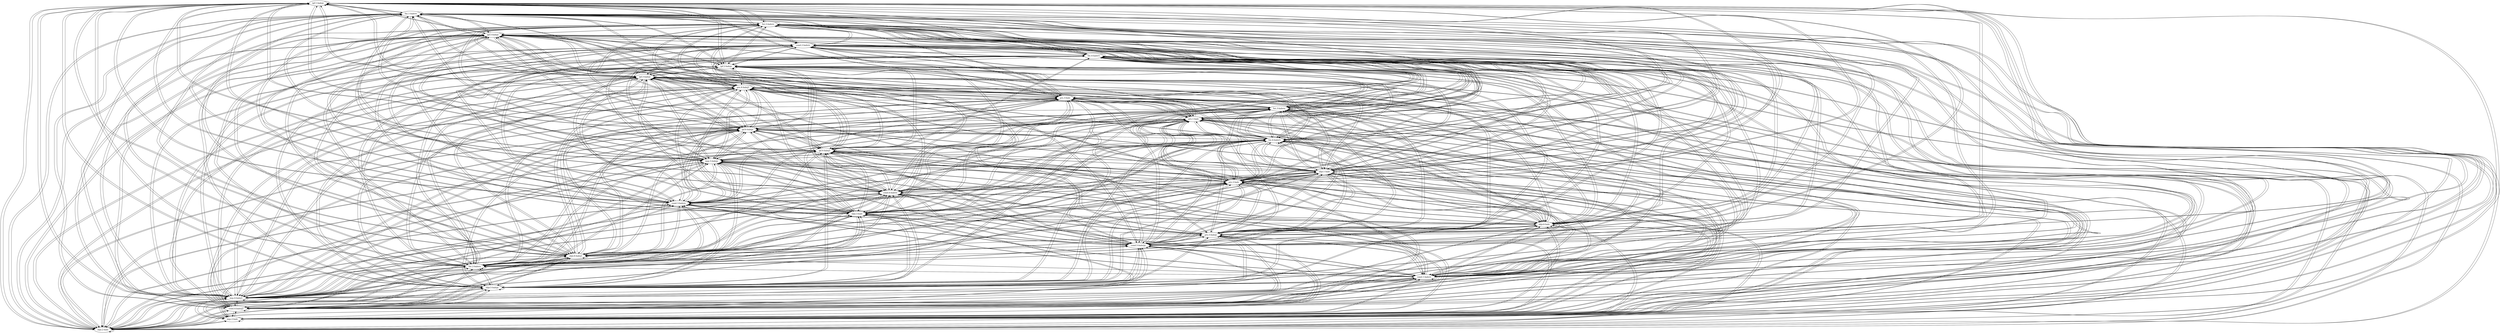 digraph  {
	node [label="\N"];
	"ipf.1-balEjE"	 [cell="ipf.1",
		label="ipf.1-baleje",
		tense=ipf,
		weight=1.0];
	"ipf.1-balEjE" -> "ipf.1-balEjE"	 [weight=1.0];
	"fut.1-balErE"	 [cell="fut.1",
		label="fut.1-balere",
		tense=fut,
		weight=0.59];
	"ipf.1-balEjE" -> "fut.1-balErE"	 [weight=0.3481];
	"sbjv.2-balE"	 [cell="sbjv.2",
		label="sbjv.2-bale",
		tense=sbjv,
		weight=0.34];
	"ipf.1-balEjE" -> "sbjv.2-balE"	 [weight=0.1156];
	"imp.2-balE"	 [cell="imp.2",
		label="imp.2-bale",
		tense=imp,
		weight=0.3];
	"ipf.1-balEjE" -> "imp.2-balE"	 [weight=0.09];
	"cond.4-balErjô"	 [cell="cond.4",
		label="cond.4-balerjɔ̃",
		tense=cond,
		weight=0.59];
	"ipf.1-balEjE" -> "cond.4-balErjô"	 [weight=0.3481];
	"imp.4-balEjô"	 [cell="imp.4",
		label="imp.4-balejɔ̃",
		tense=imp,
		weight=1.0];
	"ipf.1-balEjE" -> "imp.4-balEjô"	 [weight=1.0];
	"sbjv.5-balEjE"	 [cell="sbjv.5",
		label="sbjv.5-baleje",
		tense=sbjv,
		weight=1.0];
	"ipf.1-balEjE" -> "sbjv.5-balEjE"	 [weight=1.0];
	"cond.1-balErE"	 [cell="cond.1",
		label="cond.1-balere",
		tense=cond,
		weight=0.59];
	"ipf.1-balEjE" -> "cond.1-balErE"	 [weight=0.3481];
	"fut.2-balEra"	 [cell="fut.2",
		label="fut.2-balera",
		tense=fut,
		weight=0.59];
	"ipf.1-balEjE" -> "fut.2-balEra"	 [weight=0.3481];
	"sbjv.4-balEjô"	 [cell="sbjv.4",
		label="sbjv.4-balejɔ̃",
		tense=sbjv,
		weight=1.0];
	"ipf.1-balEjE" -> "sbjv.4-balEjô"	 [weight=1.0];
	"cond.5-balErjE"	 [cell="cond.5",
		label="cond.5-balerje",
		tense=cond,
		weight=0.59];
	"ipf.1-balEjE" -> "cond.5-balErjE"	 [weight=0.3481];
	"prs.5-balEjE"	 [cell="prs.5",
		label="prs.5-baleje",
		tense=prs,
		weight=1.0];
	"ipf.1-balEjE" -> "prs.5-balEjE"	 [weight=1.0];
	"sbjv.6-balE"	 [cell="sbjv.6",
		label="sbjv.6-bale",
		tense=sbjv,
		weight=0.34];
	"ipf.1-balEjE" -> "sbjv.6-balE"	 [weight=0.1156];
	"sbjv.3-balE"	 [cell="sbjv.3",
		label="sbjv.3-bale",
		tense=sbjv,
		weight=0.34];
	"ipf.1-balEjE" -> "sbjv.3-balE"	 [weight=0.1156];
	"cond.3-balErE"	 [cell="cond.3",
		label="cond.3-balere",
		tense=cond,
		weight=0.59];
	"ipf.1-balEjE" -> "cond.3-balErE"	 [weight=0.3481];
	"cond.6-balErE"	 [cell="cond.6",
		label="cond.6-balere",
		tense=cond,
		weight=0.59];
	"ipf.1-balEjE" -> "cond.6-balErE"	 [weight=0.3481];
	"prs.2-balE"	 [cell="prs.2",
		label="prs.2-bale",
		tense=prs,
		weight=0.3];
	"ipf.1-balEjE" -> "prs.2-balE"	 [weight=0.09];
	"sbjv.1-balE"	 [cell="sbjv.1",
		label="sbjv.1-bale",
		tense=sbjv,
		weight=0.34];
	"ipf.1-balEjE" -> "sbjv.1-balE"	 [weight=0.1156];
	"imp.5-balEjE"	 [cell="imp.5",
		label="imp.5-baleje",
		tense=imp,
		weight=1.0];
	"ipf.1-balEjE" -> "imp.5-balEjE"	 [weight=1.0];
	"ipf.4-balEjô"	 [cell="ipf.4",
		label="ipf.4-balejɔ̃",
		tense=ipf,
		weight=1.0];
	"ipf.1-balEjE" -> "ipf.4-balEjô"	 [weight=1.0];
	"fut.6-balErô"	 [cell="fut.6",
		label="fut.6-balerɔ̃",
		tense=fut,
		weight=0.59];
	"ipf.1-balEjE" -> "fut.6-balErô"	 [weight=0.3481];
	"ipf.6-balEjE"	 [cell="ipf.6",
		label="ipf.6-baleje",
		tense=ipf,
		weight=1.0];
	"ipf.1-balEjE" -> "ipf.6-balEjE"	 [weight=1.0];
	"prs.1-balE"	 [cell="prs.1",
		label="prs.1-bale",
		tense=prs,
		weight=0.3];
	"ipf.1-balEjE" -> "prs.1-balE"	 [weight=0.09];
	"fut.3-balEra"	 [cell="fut.3",
		label="fut.3-balera",
		tense=fut,
		weight=0.59];
	"ipf.1-balEjE" -> "fut.3-balEra"	 [weight=0.3481];
	"prs.3-balE"	 [cell="prs.3",
		label="prs.3-bale",
		tense=prs,
		weight=0.3];
	"ipf.1-balEjE" -> "prs.3-balE"	 [weight=0.09];
	"prs.4-balEjô"	 [cell="prs.4",
		label="prs.4-balejɔ̃",
		tense=prs,
		weight=1.0];
	"ipf.1-balEjE" -> "prs.4-balEjô"	 [weight=1.0];
	"ipf.3-balEjE"	 [cell="ipf.3",
		label="ipf.3-baleje",
		tense=ipf,
		weight=1.0];
	"ipf.1-balEjE" -> "ipf.3-balEjE"	 [weight=1.0];
	"ipf.2-balEjE"	 [cell="ipf.2",
		label="ipf.2-baleje",
		tense=ipf,
		weight=1.0];
	"ipf.1-balEjE" -> "ipf.2-balEjE"	 [weight=1.0];
	"fut.4-balErô"	 [cell="fut.4",
		label="fut.4-balerɔ̃",
		tense=fut,
		weight=0.59];
	"ipf.1-balEjE" -> "fut.4-balErô"	 [weight=0.3481];
	"cond.2-balErE"	 [cell="cond.2",
		label="cond.2-balere",
		tense=cond,
		weight=0.59];
	"ipf.1-balEjE" -> "cond.2-balErE"	 [weight=0.3481];
	"ipf.5-balEjE"	 [cell="ipf.5",
		label="ipf.5-baleje",
		tense=ipf,
		weight=1.0];
	"ipf.1-balEjE" -> "ipf.5-balEjE"	 [weight=1.0];
	"fut.5-balErE"	 [cell="fut.5",
		label="fut.5-balere",
		tense=fut,
		weight=0.59];
	"ipf.1-balEjE" -> "fut.5-balErE"	 [weight=0.3481];
	"fut.1-balErE" -> "ipf.1-balEjE"	 [weight=0.0];
	"fut.1-balErE" -> "fut.1-balErE"	 [weight=0.59];
	"fut.1-balErE" -> "sbjv.2-balE"	 [weight=0.2278];
	"fut.1-balErE" -> "imp.2-balE"	 [weight=0.3];
	"fut.1-balErE" -> "cond.4-balErjô"	 [weight=0.59];
	"fut.1-balErE" -> "imp.4-balEjô"	 [weight=0.0];
	"fut.1-balErE" -> "sbjv.5-balEjE"	 [weight=0.83];
	"fut.1-balErE" -> "cond.1-balErE"	 [weight=0.59];
	"fut.1-balErE" -> "fut.2-balEra"	 [weight=0.59];
	"fut.1-balErE" -> "sbjv.4-balEjô"	 [weight=0.83];
	"fut.1-balErE" -> "cond.5-balErjE"	 [weight=0.59];
	"fut.1-balErE" -> "prs.5-balEjE"	 [weight=0.0];
	"fut.1-balErE" -> "sbjv.6-balE"	 [weight=0.2278];
	"fut.1-balErE" -> "sbjv.3-balE"	 [weight=0.2278];
	"fut.1-balErE" -> "cond.3-balErE"	 [weight=0.59];
	"fut.1-balErE" -> "cond.6-balErE"	 [weight=0.59];
	"fut.1-balErE" -> "prs.2-balE"	 [weight=0.3];
	"fut.1-balErE" -> "sbjv.1-balE"	 [weight=0.2278];
	"fut.1-balErE" -> "imp.5-balEjE"	 [weight=0.0];
	"fut.1-balErE" -> "ipf.4-balEjô"	 [weight=0.95];
	"fut.1-balErE" -> "fut.6-balErô"	 [weight=0.59];
	"fut.1-balErE" -> "ipf.6-balEjE"	 [weight=0.0];
	"fut.1-balErE" -> "prs.1-balE"	 [weight=0.3];
	"fut.1-balErE" -> "fut.3-balEra"	 [weight=0.59];
	"fut.1-balErE" -> "prs.3-balE"	 [weight=0.3];
	"fut.1-balErE" -> "prs.4-balEjô"	 [weight=0.0];
	"fut.1-balErE" -> "ipf.3-balEjE"	 [weight=0.0];
	"fut.1-balErE" -> "ipf.2-balEjE"	 [weight=0.0];
	"fut.1-balErE" -> "fut.4-balErô"	 [weight=0.59];
	"fut.1-balErE" -> "cond.2-balErE"	 [weight=0.59];
	"fut.1-balErE" -> "ipf.5-balEjE"	 [weight=0.95];
	"fut.1-balErE" -> "fut.5-balErE"	 [weight=0.59];
	"sbjv.2-balE" -> "ipf.1-balEjE"	 [weight=0.3];
	"sbjv.2-balE" -> "fut.1-balErE"	 [weight=0.59];
	"sbjv.2-balE" -> "sbjv.2-balE"	 [weight=0.34];
	"sbjv.2-balE" -> "imp.2-balE"	 [weight=0.3];
	"sbjv.2-balE" -> "cond.4-balErjô"	 [weight=0.59];
	"sbjv.2-balE" -> "imp.4-balEjô"	 [weight=0.31];
	"sbjv.2-balE" -> "sbjv.5-balEjE"	 [weight=1.0];
	"sbjv.2-balE" -> "cond.1-balErE"	 [weight=0.59];
	"sbjv.2-balE" -> "fut.2-balEra"	 [weight=0.59];
	"sbjv.2-balE" -> "sbjv.4-balEjô"	 [weight=1.0];
	"sbjv.2-balE" -> "cond.5-balErjE"	 [weight=0.59];
	"sbjv.2-balE" -> "prs.5-balEjE"	 [weight=0.3];
	"sbjv.2-balE" -> "sbjv.6-balE"	 [weight=0.34];
	"sbjv.2-balE" -> "sbjv.3-balE"	 [weight=0.34];
	"sbjv.2-balE" -> "cond.3-balErE"	 [weight=0.59];
	"sbjv.2-balE" -> "cond.6-balErE"	 [weight=0.59];
	"sbjv.2-balE" -> "prs.2-balE"	 [weight=0.3];
	"sbjv.2-balE" -> "sbjv.1-balE"	 [weight=0.34];
	"sbjv.2-balE" -> "imp.5-balEjE"	 [weight=0.31];
	"sbjv.2-balE" -> "ipf.4-balEjô"	 [weight=1.0];
	"sbjv.2-balE" -> "fut.6-balErô"	 [weight=0.59];
	"sbjv.2-balE" -> "ipf.6-balEjE"	 [weight=0.3];
	"sbjv.2-balE" -> "prs.1-balE"	 [weight=0.3];
	"sbjv.2-balE" -> "fut.3-balEra"	 [weight=0.59];
	"sbjv.2-balE" -> "prs.3-balE"	 [weight=0.3];
	"sbjv.2-balE" -> "prs.4-balEjô"	 [weight=0.3];
	"sbjv.2-balE" -> "ipf.3-balEjE"	 [weight=0.3];
	"sbjv.2-balE" -> "ipf.2-balEjE"	 [weight=0.3];
	"sbjv.2-balE" -> "fut.4-balErô"	 [weight=0.59];
	"sbjv.2-balE" -> "cond.2-balErE"	 [weight=0.59];
	"sbjv.2-balE" -> "ipf.5-balEjE"	 [weight=1.0];
	"sbjv.2-balE" -> "fut.5-balErE"	 [weight=0.59];
	"imp.2-balE" -> "ipf.1-balEjE"	 [weight=0.0];
	"imp.2-balE" -> "fut.1-balErE"	 [weight=0.5782];
	"imp.2-balE" -> "sbjv.2-balE"	 [weight=0.17];
	"imp.2-balE" -> "imp.2-balE"	 [weight=0.3];
	"imp.2-balE" -> "cond.4-balErjô"	 [weight=0.5782];
	"imp.2-balE" -> "imp.4-balEjô"	 [weight=0.0];
	"imp.2-balE" -> "sbjv.5-balEjE"	 [weight=0.57];
	"imp.2-balE" -> "cond.1-balErE"	 [weight=0.5782];
	"imp.2-balE" -> "fut.2-balEra"	 [weight=0.5782];
	"imp.2-balE" -> "sbjv.4-balEjô"	 [weight=0.57];
	"imp.2-balE" -> "cond.5-balErjE"	 [weight=0.5782];
	"imp.2-balE" -> "prs.5-balEjE"	 [weight=0.0];
	"imp.2-balE" -> "sbjv.6-balE"	 [weight=0.17];
	"imp.2-balE" -> "sbjv.3-balE"	 [weight=0.17];
	"imp.2-balE" -> "cond.3-balErE"	 [weight=0.5782];
	"imp.2-balE" -> "cond.6-balErE"	 [weight=0.5782];
	"imp.2-balE" -> "prs.2-balE"	 [weight=0.3];
	"imp.2-balE" -> "sbjv.1-balE"	 [weight=0.17];
	"imp.2-balE" -> "imp.5-balEjE"	 [weight=0.0];
	"imp.2-balE" -> "ipf.4-balEjô"	 [weight=0.57];
	"imp.2-balE" -> "fut.6-balErô"	 [weight=0.5782];
	"imp.2-balE" -> "ipf.6-balEjE"	 [weight=0.0];
	"imp.2-balE" -> "prs.1-balE"	 [weight=0.3];
	"imp.2-balE" -> "fut.3-balEra"	 [weight=0.5782];
	"imp.2-balE" -> "prs.3-balE"	 [weight=0.3];
	"imp.2-balE" -> "prs.4-balEjô"	 [weight=0.0];
	"imp.2-balE" -> "ipf.3-balEjE"	 [weight=0.0];
	"imp.2-balE" -> "ipf.2-balEjE"	 [weight=0.0];
	"imp.2-balE" -> "fut.4-balErô"	 [weight=0.5782];
	"imp.2-balE" -> "cond.2-balErE"	 [weight=0.5782];
	"imp.2-balE" -> "ipf.5-balEjE"	 [weight=0.57];
	"imp.2-balE" -> "fut.5-balErE"	 [weight=0.5782];
	"cond.4-balErjô" -> "ipf.1-balEjE"	 [weight=0.0];
	"cond.4-balErjô" -> "fut.1-balErE"	 [weight=0.59];
	"cond.4-balErjô" -> "sbjv.2-balE"	 [weight=0.2278];
	"cond.4-balErjô" -> "imp.2-balE"	 [weight=0.3];
	"cond.4-balErjô" -> "cond.4-balErjô"	 [weight=0.59];
	"cond.4-balErjô" -> "imp.4-balEjô"	 [weight=0.0];
	"cond.4-balErjô" -> "sbjv.5-balEjE"	 [weight=0.8];
	"cond.4-balErjô" -> "cond.1-balErE"	 [weight=0.59];
	"cond.4-balErjô" -> "fut.2-balEra"	 [weight=0.59];
	"cond.4-balErjô" -> "sbjv.4-balEjô"	 [weight=0.8];
	"cond.4-balErjô" -> "cond.5-balErjE"	 [weight=0.59];
	"cond.4-balErjô" -> "prs.5-balEjE"	 [weight=0.0];
	"cond.4-balErjô" -> "sbjv.6-balE"	 [weight=0.2278];
	"cond.4-balErjô" -> "sbjv.3-balE"	 [weight=0.2278];
	"cond.4-balErjô" -> "cond.3-balErE"	 [weight=0.59];
	"cond.4-balErjô" -> "cond.6-balErE"	 [weight=0.59];
	"cond.4-balErjô" -> "prs.2-balE"	 [weight=0.3];
	"cond.4-balErjô" -> "sbjv.1-balE"	 [weight=0.2278];
	"cond.4-balErjô" -> "imp.5-balEjE"	 [weight=0.0];
	"cond.4-balErjô" -> "ipf.4-balEjô"	 [weight=0.95];
	"cond.4-balErjô" -> "fut.6-balErô"	 [weight=0.59];
	"cond.4-balErjô" -> "ipf.6-balEjE"	 [weight=0.0];
	"cond.4-balErjô" -> "prs.1-balE"	 [weight=0.3];
	"cond.4-balErjô" -> "fut.3-balEra"	 [weight=0.59];
	"cond.4-balErjô" -> "prs.3-balE"	 [weight=0.3];
	"cond.4-balErjô" -> "prs.4-balEjô"	 [weight=0.0];
	"cond.4-balErjô" -> "ipf.3-balEjE"	 [weight=0.0];
	"cond.4-balErjô" -> "ipf.2-balEjE"	 [weight=0.0];
	"cond.4-balErjô" -> "fut.4-balErô"	 [weight=0.59];
	"cond.4-balErjô" -> "cond.2-balErE"	 [weight=0.59];
	"cond.4-balErjô" -> "ipf.5-balEjE"	 [weight=0.95];
	"cond.4-balErjô" -> "fut.5-balErE"	 [weight=0.59];
	"imp.4-balEjô" -> "ipf.1-balEjE"	 [weight=1.0];
	"imp.4-balEjô" -> "fut.1-balErE"	 [weight=0.3481];
	"imp.4-balEjô" -> "sbjv.2-balE"	 [weight=0.1088];
	"imp.4-balEjô" -> "imp.2-balE"	 [weight=0.084];
	"imp.4-balEjô" -> "cond.4-balErjô"	 [weight=0.3481];
	"imp.4-balEjô" -> "imp.4-balEjô"	 [weight=1.0];
	"imp.4-balEjô" -> "sbjv.5-balEjE"	 [weight=1.0];
	"imp.4-balEjô" -> "cond.1-balErE"	 [weight=0.3481];
	"imp.4-balEjô" -> "fut.2-balEra"	 [weight=0.3481];
	"imp.4-balEjô" -> "sbjv.4-balEjô"	 [weight=1.0];
	"imp.4-balEjô" -> "cond.5-balErjE"	 [weight=0.3481];
	"imp.4-balEjô" -> "prs.5-balEjE"	 [weight=1.0];
	"imp.4-balEjô" -> "sbjv.6-balE"	 [weight=0.1088];
	"imp.4-balEjô" -> "sbjv.3-balE"	 [weight=0.1088];
	"imp.4-balEjô" -> "cond.3-balErE"	 [weight=0.3481];
	"imp.4-balEjô" -> "cond.6-balErE"	 [weight=0.3481];
	"imp.4-balEjô" -> "prs.2-balE"	 [weight=0.09];
	"imp.4-balEjô" -> "sbjv.1-balE"	 [weight=0.1088];
	"imp.4-balEjô" -> "imp.5-balEjE"	 [weight=1.0];
	"imp.4-balEjô" -> "ipf.4-balEjô"	 [weight=1.0];
	"imp.4-balEjô" -> "fut.6-balErô"	 [weight=0.3481];
	"imp.4-balEjô" -> "ipf.6-balEjE"	 [weight=1.0];
	"imp.4-balEjô" -> "prs.1-balE"	 [weight=0.084];
	"imp.4-balEjô" -> "fut.3-balEra"	 [weight=0.3481];
	"imp.4-balEjô" -> "prs.3-balE"	 [weight=0.09];
	"imp.4-balEjô" -> "prs.4-balEjô"	 [weight=1.0];
	"imp.4-balEjô" -> "ipf.3-balEjE"	 [weight=1.0];
	"imp.4-balEjô" -> "ipf.2-balEjE"	 [weight=1.0];
	"imp.4-balEjô" -> "fut.4-balErô"	 [weight=0.3481];
	"imp.4-balEjô" -> "cond.2-balErE"	 [weight=0.3481];
	"imp.4-balEjô" -> "ipf.5-balEjE"	 [weight=1.0];
	"imp.4-balEjô" -> "fut.5-balErE"	 [weight=0.3481];
	"sbjv.5-balEjE" -> "ipf.1-balEjE"	 [weight=0.08];
	"sbjv.5-balEjE" -> "fut.1-balErE"	 [weight=0.3481];
	"sbjv.5-balEjE" -> "sbjv.2-balE"	 [weight=0.1564];
	"sbjv.5-balEjE" -> "imp.2-balE"	 [weight=0.138];
	"sbjv.5-balEjE" -> "cond.4-balErjô"	 [weight=0.3481];
	"sbjv.5-balEjE" -> "imp.4-balEjô"	 [weight=0.08];
	"sbjv.5-balEjE" -> "sbjv.5-balEjE"	 [weight=1.0];
	"sbjv.5-balEjE" -> "cond.1-balErE"	 [weight=0.3481];
	"sbjv.5-balEjE" -> "fut.2-balEra"	 [weight=0.3481];
	"sbjv.5-balEjE" -> "sbjv.4-balEjô"	 [weight=1.0];
	"sbjv.5-balEjE" -> "cond.5-balErjE"	 [weight=0.3481];
	"sbjv.5-balEjE" -> "prs.5-balEjE"	 [weight=0.08];
	"sbjv.5-balEjE" -> "sbjv.6-balE"	 [weight=0.1564];
	"sbjv.5-balEjE" -> "sbjv.3-balE"	 [weight=0.1564];
	"sbjv.5-balEjE" -> "cond.3-balErE"	 [weight=0.3481];
	"sbjv.5-balEjE" -> "cond.6-balErE"	 [weight=0.3481];
	"sbjv.5-balEjE" -> "prs.2-balE"	 [weight=0.138];
	"sbjv.5-balEjE" -> "sbjv.1-balE"	 [weight=0.1564];
	"sbjv.5-balEjE" -> "imp.5-balEjE"	 [weight=0.08];
	"sbjv.5-balEjE" -> "ipf.4-balEjô"	 [weight=1.0];
	"sbjv.5-balEjE" -> "fut.6-balErô"	 [weight=0.3481];
	"sbjv.5-balEjE" -> "ipf.6-balEjE"	 [weight=0.08];
	"sbjv.5-balEjE" -> "prs.1-balE"	 [weight=0.138];
	"sbjv.5-balEjE" -> "fut.3-balEra"	 [weight=0.3481];
	"sbjv.5-balEjE" -> "prs.3-balE"	 [weight=0.138];
	"sbjv.5-balEjE" -> "prs.4-balEjô"	 [weight=0.08];
	"sbjv.5-balEjE" -> "ipf.3-balEjE"	 [weight=0.08];
	"sbjv.5-balEjE" -> "ipf.2-balEjE"	 [weight=0.08];
	"sbjv.5-balEjE" -> "fut.4-balErô"	 [weight=0.3481];
	"sbjv.5-balEjE" -> "cond.2-balErE"	 [weight=0.3481];
	"sbjv.5-balEjE" -> "ipf.5-balEjE"	 [weight=1.0];
	"sbjv.5-balEjE" -> "fut.5-balErE"	 [weight=0.3481];
	"cond.1-balErE" -> "ipf.1-balEjE"	 [weight=0.0];
	"cond.1-balErE" -> "fut.1-balErE"	 [weight=0.59];
	"cond.1-balErE" -> "sbjv.2-balE"	 [weight=0.2278];
	"cond.1-balErE" -> "imp.2-balE"	 [weight=0.3];
	"cond.1-balErE" -> "cond.4-balErjô"	 [weight=0.59];
	"cond.1-balErE" -> "imp.4-balEjô"	 [weight=0.0];
	"cond.1-balErE" -> "sbjv.5-balEjE"	 [weight=0.8];
	"cond.1-balErE" -> "cond.1-balErE"	 [weight=0.59];
	"cond.1-balErE" -> "fut.2-balEra"	 [weight=0.59];
	"cond.1-balErE" -> "sbjv.4-balEjô"	 [weight=0.8];
	"cond.1-balErE" -> "cond.5-balErjE"	 [weight=0.59];
	"cond.1-balErE" -> "prs.5-balEjE"	 [weight=0.0];
	"cond.1-balErE" -> "sbjv.6-balE"	 [weight=0.2278];
	"cond.1-balErE" -> "sbjv.3-balE"	 [weight=0.2278];
	"cond.1-balErE" -> "cond.3-balErE"	 [weight=0.59];
	"cond.1-balErE" -> "cond.6-balErE"	 [weight=0.59];
	"cond.1-balErE" -> "prs.2-balE"	 [weight=0.3];
	"cond.1-balErE" -> "sbjv.1-balE"	 [weight=0.2278];
	"cond.1-balErE" -> "imp.5-balEjE"	 [weight=0.0];
	"cond.1-balErE" -> "ipf.4-balEjô"	 [weight=0.95];
	"cond.1-balErE" -> "fut.6-balErô"	 [weight=0.59];
	"cond.1-balErE" -> "ipf.6-balEjE"	 [weight=0.0];
	"cond.1-balErE" -> "prs.1-balE"	 [weight=0.3];
	"cond.1-balErE" -> "fut.3-balEra"	 [weight=0.59];
	"cond.1-balErE" -> "prs.3-balE"	 [weight=0.3];
	"cond.1-balErE" -> "prs.4-balEjô"	 [weight=0.0];
	"cond.1-balErE" -> "ipf.3-balEjE"	 [weight=0.0];
	"cond.1-balErE" -> "ipf.2-balEjE"	 [weight=0.0];
	"cond.1-balErE" -> "fut.4-balErô"	 [weight=0.59];
	"cond.1-balErE" -> "cond.2-balErE"	 [weight=0.59];
	"cond.1-balErE" -> "ipf.5-balEjE"	 [weight=0.95];
	"cond.1-balErE" -> "fut.5-balErE"	 [weight=0.59];
	"fut.2-balEra" -> "ipf.1-balEjE"	 [weight=0.0];
	"fut.2-balEra" -> "fut.1-balErE"	 [weight=0.59];
	"fut.2-balEra" -> "sbjv.2-balE"	 [weight=0.2278];
	"fut.2-balEra" -> "imp.2-balE"	 [weight=0.3];
	"fut.2-balEra" -> "cond.4-balErjô"	 [weight=0.59];
	"fut.2-balEra" -> "imp.4-balEjô"	 [weight=0.0];
	"fut.2-balEra" -> "sbjv.5-balEjE"	 [weight=0.83];
	"fut.2-balEra" -> "cond.1-balErE"	 [weight=0.59];
	"fut.2-balEra" -> "fut.2-balEra"	 [weight=0.59];
	"fut.2-balEra" -> "sbjv.4-balEjô"	 [weight=0.83];
	"fut.2-balEra" -> "cond.5-balErjE"	 [weight=0.59];
	"fut.2-balEra" -> "prs.5-balEjE"	 [weight=0.0];
	"fut.2-balEra" -> "sbjv.6-balE"	 [weight=0.2278];
	"fut.2-balEra" -> "sbjv.3-balE"	 [weight=0.2278];
	"fut.2-balEra" -> "cond.3-balErE"	 [weight=0.59];
	"fut.2-balEra" -> "cond.6-balErE"	 [weight=0.59];
	"fut.2-balEra" -> "prs.2-balE"	 [weight=0.3];
	"fut.2-balEra" -> "sbjv.1-balE"	 [weight=0.2278];
	"fut.2-balEra" -> "imp.5-balEjE"	 [weight=0.0];
	"fut.2-balEra" -> "ipf.4-balEjô"	 [weight=0.95];
	"fut.2-balEra" -> "fut.6-balErô"	 [weight=0.59];
	"fut.2-balEra" -> "ipf.6-balEjE"	 [weight=0.0];
	"fut.2-balEra" -> "prs.1-balE"	 [weight=0.3];
	"fut.2-balEra" -> "fut.3-balEra"	 [weight=0.59];
	"fut.2-balEra" -> "prs.3-balE"	 [weight=0.3];
	"fut.2-balEra" -> "prs.4-balEjô"	 [weight=0.0];
	"fut.2-balEra" -> "ipf.3-balEjE"	 [weight=0.0];
	"fut.2-balEra" -> "ipf.2-balEjE"	 [weight=0.0];
	"fut.2-balEra" -> "fut.4-balErô"	 [weight=0.59];
	"fut.2-balEra" -> "cond.2-balErE"	 [weight=0.59];
	"fut.2-balEra" -> "ipf.5-balEjE"	 [weight=0.95];
	"fut.2-balEra" -> "fut.5-balErE"	 [weight=0.59];
	"sbjv.4-balEjô" -> "ipf.1-balEjE"	 [weight=0.08];
	"sbjv.4-balEjô" -> "fut.1-balErE"	 [weight=0.3481];
	"sbjv.4-balEjô" -> "sbjv.2-balE"	 [weight=0.1564];
	"sbjv.4-balEjô" -> "imp.2-balE"	 [weight=0.138];
	"sbjv.4-balEjô" -> "cond.4-balErjô"	 [weight=0.3481];
	"sbjv.4-balEjô" -> "imp.4-balEjô"	 [weight=0.08];
	"sbjv.4-balEjô" -> "sbjv.5-balEjE"	 [weight=1.0];
	"sbjv.4-balEjô" -> "cond.1-balErE"	 [weight=0.3481];
	"sbjv.4-balEjô" -> "fut.2-balEra"	 [weight=0.3481];
	"sbjv.4-balEjô" -> "sbjv.4-balEjô"	 [weight=1.0];
	"sbjv.4-balEjô" -> "cond.5-balErjE"	 [weight=0.3481];
	"sbjv.4-balEjô" -> "prs.5-balEjE"	 [weight=0.08];
	"sbjv.4-balEjô" -> "sbjv.6-balE"	 [weight=0.1564];
	"sbjv.4-balEjô" -> "sbjv.3-balE"	 [weight=0.1564];
	"sbjv.4-balEjô" -> "cond.3-balErE"	 [weight=0.3481];
	"sbjv.4-balEjô" -> "cond.6-balErE"	 [weight=0.3481];
	"sbjv.4-balEjô" -> "prs.2-balE"	 [weight=0.138];
	"sbjv.4-balEjô" -> "sbjv.1-balE"	 [weight=0.1564];
	"sbjv.4-balEjô" -> "imp.5-balEjE"	 [weight=0.08];
	"sbjv.4-balEjô" -> "ipf.4-balEjô"	 [weight=1.0];
	"sbjv.4-balEjô" -> "fut.6-balErô"	 [weight=0.3481];
	"sbjv.4-balEjô" -> "ipf.6-balEjE"	 [weight=0.08];
	"sbjv.4-balEjô" -> "prs.1-balE"	 [weight=0.138];
	"sbjv.4-balEjô" -> "fut.3-balEra"	 [weight=0.3481];
	"sbjv.4-balEjô" -> "prs.3-balE"	 [weight=0.138];
	"sbjv.4-balEjô" -> "prs.4-balEjô"	 [weight=0.08];
	"sbjv.4-balEjô" -> "ipf.3-balEjE"	 [weight=0.08];
	"sbjv.4-balEjô" -> "ipf.2-balEjE"	 [weight=0.08];
	"sbjv.4-balEjô" -> "fut.4-balErô"	 [weight=0.3481];
	"sbjv.4-balEjô" -> "cond.2-balErE"	 [weight=0.3481];
	"sbjv.4-balEjô" -> "ipf.5-balEjE"	 [weight=1.0];
	"sbjv.4-balEjô" -> "fut.5-balErE"	 [weight=0.3481];
	"cond.5-balErjE" -> "ipf.1-balEjE"	 [weight=0.0];
	"cond.5-balErjE" -> "fut.1-balErE"	 [weight=0.59];
	"cond.5-balErjE" -> "sbjv.2-balE"	 [weight=0.2278];
	"cond.5-balErjE" -> "imp.2-balE"	 [weight=0.3];
	"cond.5-balErjE" -> "cond.4-balErjô"	 [weight=0.59];
	"cond.5-balErjE" -> "imp.4-balEjô"	 [weight=0.0];
	"cond.5-balErjE" -> "sbjv.5-balEjE"	 [weight=0.8];
	"cond.5-balErjE" -> "cond.1-balErE"	 [weight=0.59];
	"cond.5-balErjE" -> "fut.2-balEra"	 [weight=0.59];
	"cond.5-balErjE" -> "sbjv.4-balEjô"	 [weight=0.8];
	"cond.5-balErjE" -> "cond.5-balErjE"	 [weight=0.59];
	"cond.5-balErjE" -> "prs.5-balEjE"	 [weight=0.0];
	"cond.5-balErjE" -> "sbjv.6-balE"	 [weight=0.2278];
	"cond.5-balErjE" -> "sbjv.3-balE"	 [weight=0.2278];
	"cond.5-balErjE" -> "cond.3-balErE"	 [weight=0.59];
	"cond.5-balErjE" -> "cond.6-balErE"	 [weight=0.59];
	"cond.5-balErjE" -> "prs.2-balE"	 [weight=0.3];
	"cond.5-balErjE" -> "sbjv.1-balE"	 [weight=0.2278];
	"cond.5-balErjE" -> "imp.5-balEjE"	 [weight=0.0];
	"cond.5-balErjE" -> "ipf.4-balEjô"	 [weight=0.95];
	"cond.5-balErjE" -> "fut.6-balErô"	 [weight=0.59];
	"cond.5-balErjE" -> "ipf.6-balEjE"	 [weight=0.0];
	"cond.5-balErjE" -> "prs.1-balE"	 [weight=0.3];
	"cond.5-balErjE" -> "fut.3-balEra"	 [weight=0.59];
	"cond.5-balErjE" -> "prs.3-balE"	 [weight=0.3];
	"cond.5-balErjE" -> "prs.4-balEjô"	 [weight=0.0];
	"cond.5-balErjE" -> "ipf.3-balEjE"	 [weight=0.0];
	"cond.5-balErjE" -> "ipf.2-balEjE"	 [weight=0.0];
	"cond.5-balErjE" -> "fut.4-balErô"	 [weight=0.59];
	"cond.5-balErjE" -> "cond.2-balErE"	 [weight=0.59];
	"cond.5-balErjE" -> "ipf.5-balEjE"	 [weight=0.95];
	"cond.5-balErjE" -> "fut.5-balErE"	 [weight=0.59];
	"prs.5-balEjE" -> "ipf.1-balEjE"	 [weight=1.0];
	"prs.5-balEjE" -> "fut.1-balErE"	 [weight=0.3481];
	"prs.5-balEjE" -> "sbjv.2-balE"	 [weight=0.1156];
	"prs.5-balEjE" -> "imp.2-balE"	 [weight=0.09];
	"prs.5-balEjE" -> "cond.4-balErjô"	 [weight=0.3481];
	"prs.5-balEjE" -> "imp.4-balEjô"	 [weight=1.0];
	"prs.5-balEjE" -> "sbjv.5-balEjE"	 [weight=1.0];
	"prs.5-balEjE" -> "cond.1-balErE"	 [weight=0.3481];
	"prs.5-balEjE" -> "fut.2-balEra"	 [weight=0.3481];
	"prs.5-balEjE" -> "sbjv.4-balEjô"	 [weight=1.0];
	"prs.5-balEjE" -> "cond.5-balErjE"	 [weight=0.3481];
	"prs.5-balEjE" -> "prs.5-balEjE"	 [weight=1.0];
	"prs.5-balEjE" -> "sbjv.6-balE"	 [weight=0.1156];
	"prs.5-balEjE" -> "sbjv.3-balE"	 [weight=0.1156];
	"prs.5-balEjE" -> "cond.3-balErE"	 [weight=0.3481];
	"prs.5-balEjE" -> "cond.6-balErE"	 [weight=0.3481];
	"prs.5-balEjE" -> "prs.2-balE"	 [weight=0.09];
	"prs.5-balEjE" -> "sbjv.1-balE"	 [weight=0.1156];
	"prs.5-balEjE" -> "imp.5-balEjE"	 [weight=1.0];
	"prs.5-balEjE" -> "ipf.4-balEjô"	 [weight=1.0];
	"prs.5-balEjE" -> "fut.6-balErô"	 [weight=0.3481];
	"prs.5-balEjE" -> "ipf.6-balEjE"	 [weight=1.0];
	"prs.5-balEjE" -> "prs.1-balE"	 [weight=0.09];
	"prs.5-balEjE" -> "fut.3-balEra"	 [weight=0.3481];
	"prs.5-balEjE" -> "prs.3-balE"	 [weight=0.09];
	"prs.5-balEjE" -> "prs.4-balEjô"	 [weight=1.0];
	"prs.5-balEjE" -> "ipf.3-balEjE"	 [weight=1.0];
	"prs.5-balEjE" -> "ipf.2-balEjE"	 [weight=1.0];
	"prs.5-balEjE" -> "fut.4-balErô"	 [weight=0.3481];
	"prs.5-balEjE" -> "cond.2-balErE"	 [weight=0.3481];
	"prs.5-balEjE" -> "ipf.5-balEjE"	 [weight=1.0];
	"prs.5-balEjE" -> "fut.5-balErE"	 [weight=0.3481];
	"sbjv.6-balE" -> "ipf.1-balEjE"	 [weight=0.3];
	"sbjv.6-balE" -> "fut.1-balErE"	 [weight=0.59];
	"sbjv.6-balE" -> "sbjv.2-balE"	 [weight=0.34];
	"sbjv.6-balE" -> "imp.2-balE"	 [weight=0.3];
	"sbjv.6-balE" -> "cond.4-balErjô"	 [weight=0.59];
	"sbjv.6-balE" -> "imp.4-balEjô"	 [weight=0.31];
	"sbjv.6-balE" -> "sbjv.5-balEjE"	 [weight=1.0];
	"sbjv.6-balE" -> "cond.1-balErE"	 [weight=0.59];
	"sbjv.6-balE" -> "fut.2-balEra"	 [weight=0.59];
	"sbjv.6-balE" -> "sbjv.4-balEjô"	 [weight=1.0];
	"sbjv.6-balE" -> "cond.5-balErjE"	 [weight=0.59];
	"sbjv.6-balE" -> "prs.5-balEjE"	 [weight=0.3];
	"sbjv.6-balE" -> "sbjv.6-balE"	 [weight=0.34];
	"sbjv.6-balE" -> "sbjv.3-balE"	 [weight=0.34];
	"sbjv.6-balE" -> "cond.3-balErE"	 [weight=0.59];
	"sbjv.6-balE" -> "cond.6-balErE"	 [weight=0.59];
	"sbjv.6-balE" -> "prs.2-balE"	 [weight=0.3];
	"sbjv.6-balE" -> "sbjv.1-balE"	 [weight=0.34];
	"sbjv.6-balE" -> "imp.5-balEjE"	 [weight=0.31];
	"sbjv.6-balE" -> "ipf.4-balEjô"	 [weight=1.0];
	"sbjv.6-balE" -> "fut.6-balErô"	 [weight=0.59];
	"sbjv.6-balE" -> "ipf.6-balEjE"	 [weight=0.3];
	"sbjv.6-balE" -> "prs.1-balE"	 [weight=0.3];
	"sbjv.6-balE" -> "fut.3-balEra"	 [weight=0.59];
	"sbjv.6-balE" -> "prs.3-balE"	 [weight=0.3];
	"sbjv.6-balE" -> "prs.4-balEjô"	 [weight=0.3];
	"sbjv.6-balE" -> "ipf.3-balEjE"	 [weight=0.3];
	"sbjv.6-balE" -> "ipf.2-balEjE"	 [weight=0.3];
	"sbjv.6-balE" -> "fut.4-balErô"	 [weight=0.59];
	"sbjv.6-balE" -> "cond.2-balErE"	 [weight=0.59];
	"sbjv.6-balE" -> "ipf.5-balEjE"	 [weight=1.0];
	"sbjv.6-balE" -> "fut.5-balErE"	 [weight=0.59];
	"sbjv.3-balE" -> "ipf.1-balEjE"	 [weight=0.3];
	"sbjv.3-balE" -> "fut.1-balErE"	 [weight=0.59];
	"sbjv.3-balE" -> "sbjv.2-balE"	 [weight=0.34];
	"sbjv.3-balE" -> "imp.2-balE"	 [weight=0.3];
	"sbjv.3-balE" -> "cond.4-balErjô"	 [weight=0.59];
	"sbjv.3-balE" -> "imp.4-balEjô"	 [weight=0.31];
	"sbjv.3-balE" -> "sbjv.5-balEjE"	 [weight=1.0];
	"sbjv.3-balE" -> "cond.1-balErE"	 [weight=0.59];
	"sbjv.3-balE" -> "fut.2-balEra"	 [weight=0.59];
	"sbjv.3-balE" -> "sbjv.4-balEjô"	 [weight=1.0];
	"sbjv.3-balE" -> "cond.5-balErjE"	 [weight=0.59];
	"sbjv.3-balE" -> "prs.5-balEjE"	 [weight=0.3];
	"sbjv.3-balE" -> "sbjv.6-balE"	 [weight=0.34];
	"sbjv.3-balE" -> "sbjv.3-balE"	 [weight=0.34];
	"sbjv.3-balE" -> "cond.3-balErE"	 [weight=0.59];
	"sbjv.3-balE" -> "cond.6-balErE"	 [weight=0.59];
	"sbjv.3-balE" -> "prs.2-balE"	 [weight=0.3];
	"sbjv.3-balE" -> "sbjv.1-balE"	 [weight=0.34];
	"sbjv.3-balE" -> "imp.5-balEjE"	 [weight=0.31];
	"sbjv.3-balE" -> "ipf.4-balEjô"	 [weight=1.0];
	"sbjv.3-balE" -> "fut.6-balErô"	 [weight=0.59];
	"sbjv.3-balE" -> "ipf.6-balEjE"	 [weight=0.3];
	"sbjv.3-balE" -> "prs.1-balE"	 [weight=0.3];
	"sbjv.3-balE" -> "fut.3-balEra"	 [weight=0.59];
	"sbjv.3-balE" -> "prs.3-balE"	 [weight=0.3];
	"sbjv.3-balE" -> "prs.4-balEjô"	 [weight=0.3];
	"sbjv.3-balE" -> "ipf.3-balEjE"	 [weight=0.3];
	"sbjv.3-balE" -> "ipf.2-balEjE"	 [weight=0.3];
	"sbjv.3-balE" -> "fut.4-balErô"	 [weight=0.59];
	"sbjv.3-balE" -> "cond.2-balErE"	 [weight=0.59];
	"sbjv.3-balE" -> "ipf.5-balEjE"	 [weight=1.0];
	"sbjv.3-balE" -> "fut.5-balErE"	 [weight=0.59];
	"cond.3-balErE" -> "ipf.1-balEjE"	 [weight=0.0];
	"cond.3-balErE" -> "fut.1-balErE"	 [weight=0.59];
	"cond.3-balErE" -> "sbjv.2-balE"	 [weight=0.2278];
	"cond.3-balErE" -> "imp.2-balE"	 [weight=0.3];
	"cond.3-balErE" -> "cond.4-balErjô"	 [weight=0.59];
	"cond.3-balErE" -> "imp.4-balEjô"	 [weight=0.0];
	"cond.3-balErE" -> "sbjv.5-balEjE"	 [weight=0.8];
	"cond.3-balErE" -> "cond.1-balErE"	 [weight=0.59];
	"cond.3-balErE" -> "fut.2-balEra"	 [weight=0.59];
	"cond.3-balErE" -> "sbjv.4-balEjô"	 [weight=0.8];
	"cond.3-balErE" -> "cond.5-balErjE"	 [weight=0.59];
	"cond.3-balErE" -> "prs.5-balEjE"	 [weight=0.0];
	"cond.3-balErE" -> "sbjv.6-balE"	 [weight=0.2278];
	"cond.3-balErE" -> "sbjv.3-balE"	 [weight=0.2278];
	"cond.3-balErE" -> "cond.3-balErE"	 [weight=0.59];
	"cond.3-balErE" -> "cond.6-balErE"	 [weight=0.59];
	"cond.3-balErE" -> "prs.2-balE"	 [weight=0.3];
	"cond.3-balErE" -> "sbjv.1-balE"	 [weight=0.2278];
	"cond.3-balErE" -> "imp.5-balEjE"	 [weight=0.0];
	"cond.3-balErE" -> "ipf.4-balEjô"	 [weight=0.95];
	"cond.3-balErE" -> "fut.6-balErô"	 [weight=0.59];
	"cond.3-balErE" -> "ipf.6-balEjE"	 [weight=0.0];
	"cond.3-balErE" -> "prs.1-balE"	 [weight=0.3];
	"cond.3-balErE" -> "fut.3-balEra"	 [weight=0.59];
	"cond.3-balErE" -> "prs.3-balE"	 [weight=0.3];
	"cond.3-balErE" -> "prs.4-balEjô"	 [weight=0.0];
	"cond.3-balErE" -> "ipf.3-balEjE"	 [weight=0.0];
	"cond.3-balErE" -> "ipf.2-balEjE"	 [weight=0.0];
	"cond.3-balErE" -> "fut.4-balErô"	 [weight=0.59];
	"cond.3-balErE" -> "cond.2-balErE"	 [weight=0.59];
	"cond.3-balErE" -> "ipf.5-balEjE"	 [weight=0.95];
	"cond.3-balErE" -> "fut.5-balErE"	 [weight=0.59];
	"cond.6-balErE" -> "ipf.1-balEjE"	 [weight=0.0];
	"cond.6-balErE" -> "fut.1-balErE"	 [weight=0.59];
	"cond.6-balErE" -> "sbjv.2-balE"	 [weight=0.2278];
	"cond.6-balErE" -> "imp.2-balE"	 [weight=0.3];
	"cond.6-balErE" -> "cond.4-balErjô"	 [weight=0.59];
	"cond.6-balErE" -> "imp.4-balEjô"	 [weight=0.0];
	"cond.6-balErE" -> "sbjv.5-balEjE"	 [weight=0.8];
	"cond.6-balErE" -> "cond.1-balErE"	 [weight=0.59];
	"cond.6-balErE" -> "fut.2-balEra"	 [weight=0.59];
	"cond.6-balErE" -> "sbjv.4-balEjô"	 [weight=0.8];
	"cond.6-balErE" -> "cond.5-balErjE"	 [weight=0.59];
	"cond.6-balErE" -> "prs.5-balEjE"	 [weight=0.0];
	"cond.6-balErE" -> "sbjv.6-balE"	 [weight=0.2278];
	"cond.6-balErE" -> "sbjv.3-balE"	 [weight=0.2278];
	"cond.6-balErE" -> "cond.3-balErE"	 [weight=0.59];
	"cond.6-balErE" -> "cond.6-balErE"	 [weight=0.59];
	"cond.6-balErE" -> "prs.2-balE"	 [weight=0.3];
	"cond.6-balErE" -> "sbjv.1-balE"	 [weight=0.2278];
	"cond.6-balErE" -> "imp.5-balEjE"	 [weight=0.0];
	"cond.6-balErE" -> "ipf.4-balEjô"	 [weight=0.95];
	"cond.6-balErE" -> "fut.6-balErô"	 [weight=0.59];
	"cond.6-balErE" -> "ipf.6-balEjE"	 [weight=0.0];
	"cond.6-balErE" -> "prs.1-balE"	 [weight=0.3];
	"cond.6-balErE" -> "fut.3-balEra"	 [weight=0.59];
	"cond.6-balErE" -> "prs.3-balE"	 [weight=0.3];
	"cond.6-balErE" -> "prs.4-balEjô"	 [weight=0.0];
	"cond.6-balErE" -> "ipf.3-balEjE"	 [weight=0.0];
	"cond.6-balErE" -> "ipf.2-balEjE"	 [weight=0.0];
	"cond.6-balErE" -> "fut.4-balErô"	 [weight=0.59];
	"cond.6-balErE" -> "cond.2-balErE"	 [weight=0.59];
	"cond.6-balErE" -> "ipf.5-balEjE"	 [weight=0.95];
	"cond.6-balErE" -> "fut.5-balErE"	 [weight=0.59];
	"prs.2-balE" -> "ipf.1-balEjE"	 [weight=0.0];
	"prs.2-balE" -> "fut.1-balErE"	 [weight=0.5782];
	"prs.2-balE" -> "sbjv.2-balE"	 [weight=0.17];
	"prs.2-balE" -> "imp.2-balE"	 [weight=0.3];
	"prs.2-balE" -> "cond.4-balErjô"	 [weight=0.5782];
	"prs.2-balE" -> "imp.4-balEjô"	 [weight=0.0];
	"prs.2-balE" -> "sbjv.5-balEjE"	 [weight=0.57];
	"prs.2-balE" -> "cond.1-balErE"	 [weight=0.5782];
	"prs.2-balE" -> "fut.2-balEra"	 [weight=0.5782];
	"prs.2-balE" -> "sbjv.4-balEjô"	 [weight=0.57];
	"prs.2-balE" -> "cond.5-balErjE"	 [weight=0.5782];
	"prs.2-balE" -> "prs.5-balEjE"	 [weight=0.15];
	"prs.2-balE" -> "sbjv.6-balE"	 [weight=0.17];
	"prs.2-balE" -> "sbjv.3-balE"	 [weight=0.17];
	"prs.2-balE" -> "cond.3-balErE"	 [weight=0.5782];
	"prs.2-balE" -> "cond.6-balErE"	 [weight=0.5782];
	"prs.2-balE" -> "prs.2-balE"	 [weight=0.3];
	"prs.2-balE" -> "sbjv.1-balE"	 [weight=0.17];
	"prs.2-balE" -> "imp.5-balEjE"	 [weight=0.0];
	"prs.2-balE" -> "ipf.4-balEjô"	 [weight=0.54];
	"prs.2-balE" -> "fut.6-balErô"	 [weight=0.5782];
	"prs.2-balE" -> "ipf.6-balEjE"	 [weight=0.0];
	"prs.2-balE" -> "prs.1-balE"	 [weight=0.3];
	"prs.2-balE" -> "fut.3-balEra"	 [weight=0.5782];
	"prs.2-balE" -> "prs.3-balE"	 [weight=0.3];
	"prs.2-balE" -> "prs.4-balEjô"	 [weight=0.15];
	"prs.2-balE" -> "ipf.3-balEjE"	 [weight=0.0];
	"prs.2-balE" -> "ipf.2-balEjE"	 [weight=0.0];
	"prs.2-balE" -> "fut.4-balErô"	 [weight=0.5782];
	"prs.2-balE" -> "cond.2-balErE"	 [weight=0.5782];
	"prs.2-balE" -> "ipf.5-balEjE"	 [weight=0.54];
	"prs.2-balE" -> "fut.5-balErE"	 [weight=0.5782];
	"sbjv.1-balE" -> "ipf.1-balEjE"	 [weight=0.3];
	"sbjv.1-balE" -> "fut.1-balErE"	 [weight=0.59];
	"sbjv.1-balE" -> "sbjv.2-balE"	 [weight=0.34];
	"sbjv.1-balE" -> "imp.2-balE"	 [weight=0.3];
	"sbjv.1-balE" -> "cond.4-balErjô"	 [weight=0.59];
	"sbjv.1-balE" -> "imp.4-balEjô"	 [weight=0.31];
	"sbjv.1-balE" -> "sbjv.5-balEjE"	 [weight=1.0];
	"sbjv.1-balE" -> "cond.1-balErE"	 [weight=0.59];
	"sbjv.1-balE" -> "fut.2-balEra"	 [weight=0.59];
	"sbjv.1-balE" -> "sbjv.4-balEjô"	 [weight=1.0];
	"sbjv.1-balE" -> "cond.5-balErjE"	 [weight=0.59];
	"sbjv.1-balE" -> "prs.5-balEjE"	 [weight=0.3];
	"sbjv.1-balE" -> "sbjv.6-balE"	 [weight=0.34];
	"sbjv.1-balE" -> "sbjv.3-balE"	 [weight=0.34];
	"sbjv.1-balE" -> "cond.3-balErE"	 [weight=0.59];
	"sbjv.1-balE" -> "cond.6-balErE"	 [weight=0.59];
	"sbjv.1-balE" -> "prs.2-balE"	 [weight=0.3];
	"sbjv.1-balE" -> "sbjv.1-balE"	 [weight=0.34];
	"sbjv.1-balE" -> "imp.5-balEjE"	 [weight=0.31];
	"sbjv.1-balE" -> "ipf.4-balEjô"	 [weight=1.0];
	"sbjv.1-balE" -> "fut.6-balErô"	 [weight=0.59];
	"sbjv.1-balE" -> "ipf.6-balEjE"	 [weight=0.3];
	"sbjv.1-balE" -> "prs.1-balE"	 [weight=0.3];
	"sbjv.1-balE" -> "fut.3-balEra"	 [weight=0.59];
	"sbjv.1-balE" -> "prs.3-balE"	 [weight=0.3];
	"sbjv.1-balE" -> "prs.4-balEjô"	 [weight=0.3];
	"sbjv.1-balE" -> "ipf.3-balEjE"	 [weight=0.3];
	"sbjv.1-balE" -> "ipf.2-balEjE"	 [weight=0.3];
	"sbjv.1-balE" -> "fut.4-balErô"	 [weight=0.59];
	"sbjv.1-balE" -> "cond.2-balErE"	 [weight=0.59];
	"sbjv.1-balE" -> "ipf.5-balEjE"	 [weight=1.0];
	"sbjv.1-balE" -> "fut.5-balErE"	 [weight=0.59];
	"imp.5-balEjE" -> "ipf.1-balEjE"	 [weight=1.0];
	"imp.5-balEjE" -> "fut.1-balErE"	 [weight=0.3481];
	"imp.5-balEjE" -> "sbjv.2-balE"	 [weight=0.1088];
	"imp.5-balEjE" -> "imp.2-balE"	 [weight=0.084];
	"imp.5-balEjE" -> "cond.4-balErjô"	 [weight=0.3481];
	"imp.5-balEjE" -> "imp.4-balEjô"	 [weight=1.0];
	"imp.5-balEjE" -> "sbjv.5-balEjE"	 [weight=1.0];
	"imp.5-balEjE" -> "cond.1-balErE"	 [weight=0.3481];
	"imp.5-balEjE" -> "fut.2-balEra"	 [weight=0.3481];
	"imp.5-balEjE" -> "sbjv.4-balEjô"	 [weight=1.0];
	"imp.5-balEjE" -> "cond.5-balErjE"	 [weight=0.3481];
	"imp.5-balEjE" -> "prs.5-balEjE"	 [weight=1.0];
	"imp.5-balEjE" -> "sbjv.6-balE"	 [weight=0.1088];
	"imp.5-balEjE" -> "sbjv.3-balE"	 [weight=0.1088];
	"imp.5-balEjE" -> "cond.3-balErE"	 [weight=0.3481];
	"imp.5-balEjE" -> "cond.6-balErE"	 [weight=0.3481];
	"imp.5-balEjE" -> "prs.2-balE"	 [weight=0.09];
	"imp.5-balEjE" -> "sbjv.1-balE"	 [weight=0.1088];
	"imp.5-balEjE" -> "imp.5-balEjE"	 [weight=1.0];
	"imp.5-balEjE" -> "ipf.4-balEjô"	 [weight=1.0];
	"imp.5-balEjE" -> "fut.6-balErô"	 [weight=0.3481];
	"imp.5-balEjE" -> "ipf.6-balEjE"	 [weight=1.0];
	"imp.5-balEjE" -> "prs.1-balE"	 [weight=0.084];
	"imp.5-balEjE" -> "fut.3-balEra"	 [weight=0.3481];
	"imp.5-balEjE" -> "prs.3-balE"	 [weight=0.09];
	"imp.5-balEjE" -> "prs.4-balEjô"	 [weight=1.0];
	"imp.5-balEjE" -> "ipf.3-balEjE"	 [weight=1.0];
	"imp.5-balEjE" -> "ipf.2-balEjE"	 [weight=1.0];
	"imp.5-balEjE" -> "fut.4-balErô"	 [weight=0.3481];
	"imp.5-balEjE" -> "cond.2-balErE"	 [weight=0.3481];
	"imp.5-balEjE" -> "ipf.5-balEjE"	 [weight=1.0];
	"imp.5-balEjE" -> "fut.5-balErE"	 [weight=0.3481];
	"ipf.4-balEjô" -> "ipf.1-balEjE"	 [weight=0.08];
	"ipf.4-balEjô" -> "fut.1-balErE"	 [weight=0.3481];
	"ipf.4-balEjô" -> "sbjv.2-balE"	 [weight=0.153];
	"ipf.4-balEjô" -> "imp.2-balE"	 [weight=0.138];
	"ipf.4-balEjô" -> "cond.4-balErjô"	 [weight=0.3481];
	"ipf.4-balEjô" -> "imp.4-balEjô"	 [weight=0.08];
	"ipf.4-balEjô" -> "sbjv.5-balEjE"	 [weight=1.0];
	"ipf.4-balEjô" -> "cond.1-balErE"	 [weight=0.3481];
	"ipf.4-balEjô" -> "fut.2-balEra"	 [weight=0.3481];
	"ipf.4-balEjô" -> "sbjv.4-balEjô"	 [weight=1.0];
	"ipf.4-balEjô" -> "cond.5-balErjE"	 [weight=0.3481];
	"ipf.4-balEjô" -> "prs.5-balEjE"	 [weight=0.08];
	"ipf.4-balEjô" -> "sbjv.6-balE"	 [weight=0.153];
	"ipf.4-balEjô" -> "sbjv.3-balE"	 [weight=0.153];
	"ipf.4-balEjô" -> "cond.3-balErE"	 [weight=0.3481];
	"ipf.4-balEjô" -> "cond.6-balErE"	 [weight=0.3481];
	"ipf.4-balEjô" -> "prs.2-balE"	 [weight=0.138];
	"ipf.4-balEjô" -> "sbjv.1-balE"	 [weight=0.153];
	"ipf.4-balEjô" -> "imp.5-balEjE"	 [weight=0.08];
	"ipf.4-balEjô" -> "ipf.4-balEjô"	 [weight=1.0];
	"ipf.4-balEjô" -> "fut.6-balErô"	 [weight=0.3481];
	"ipf.4-balEjô" -> "ipf.6-balEjE"	 [weight=0.08];
	"ipf.4-balEjô" -> "prs.1-balE"	 [weight=0.138];
	"ipf.4-balEjô" -> "fut.3-balEra"	 [weight=0.3481];
	"ipf.4-balEjô" -> "prs.3-balE"	 [weight=0.138];
	"ipf.4-balEjô" -> "prs.4-balEjô"	 [weight=0.08];
	"ipf.4-balEjô" -> "ipf.3-balEjE"	 [weight=0.08];
	"ipf.4-balEjô" -> "ipf.2-balEjE"	 [weight=0.08];
	"ipf.4-balEjô" -> "fut.4-balErô"	 [weight=0.3481];
	"ipf.4-balEjô" -> "cond.2-balErE"	 [weight=0.3481];
	"ipf.4-balEjô" -> "ipf.5-balEjE"	 [weight=1.0];
	"ipf.4-balEjô" -> "fut.5-balErE"	 [weight=0.3481];
	"fut.6-balErô" -> "ipf.1-balEjE"	 [weight=0.0];
	"fut.6-balErô" -> "fut.1-balErE"	 [weight=0.59];
	"fut.6-balErô" -> "sbjv.2-balE"	 [weight=0.2278];
	"fut.6-balErô" -> "imp.2-balE"	 [weight=0.3];
	"fut.6-balErô" -> "cond.4-balErjô"	 [weight=0.59];
	"fut.6-balErô" -> "imp.4-balEjô"	 [weight=0.0];
	"fut.6-balErô" -> "sbjv.5-balEjE"	 [weight=0.83];
	"fut.6-balErô" -> "cond.1-balErE"	 [weight=0.59];
	"fut.6-balErô" -> "fut.2-balEra"	 [weight=0.59];
	"fut.6-balErô" -> "sbjv.4-balEjô"	 [weight=0.83];
	"fut.6-balErô" -> "cond.5-balErjE"	 [weight=0.59];
	"fut.6-balErô" -> "prs.5-balEjE"	 [weight=0.0];
	"fut.6-balErô" -> "sbjv.6-balE"	 [weight=0.2278];
	"fut.6-balErô" -> "sbjv.3-balE"	 [weight=0.2278];
	"fut.6-balErô" -> "cond.3-balErE"	 [weight=0.59];
	"fut.6-balErô" -> "cond.6-balErE"	 [weight=0.59];
	"fut.6-balErô" -> "prs.2-balE"	 [weight=0.3];
	"fut.6-balErô" -> "sbjv.1-balE"	 [weight=0.2278];
	"fut.6-balErô" -> "imp.5-balEjE"	 [weight=0.0];
	"fut.6-balErô" -> "ipf.4-balEjô"	 [weight=0.95];
	"fut.6-balErô" -> "fut.6-balErô"	 [weight=0.59];
	"fut.6-balErô" -> "ipf.6-balEjE"	 [weight=0.0];
	"fut.6-balErô" -> "prs.1-balE"	 [weight=0.3];
	"fut.6-balErô" -> "fut.3-balEra"	 [weight=0.59];
	"fut.6-balErô" -> "prs.3-balE"	 [weight=0.3];
	"fut.6-balErô" -> "prs.4-balEjô"	 [weight=0.0];
	"fut.6-balErô" -> "ipf.3-balEjE"	 [weight=0.0];
	"fut.6-balErô" -> "ipf.2-balEjE"	 [weight=0.0];
	"fut.6-balErô" -> "fut.4-balErô"	 [weight=0.59];
	"fut.6-balErô" -> "cond.2-balErE"	 [weight=0.59];
	"fut.6-balErô" -> "ipf.5-balEjE"	 [weight=0.95];
	"fut.6-balErô" -> "fut.5-balErE"	 [weight=0.59];
	"ipf.6-balEjE" -> "ipf.1-balEjE"	 [weight=1.0];
	"ipf.6-balEjE" -> "fut.1-balErE"	 [weight=0.3481];
	"ipf.6-balEjE" -> "sbjv.2-balE"	 [weight=0.1156];
	"ipf.6-balEjE" -> "imp.2-balE"	 [weight=0.09];
	"ipf.6-balEjE" -> "cond.4-balErjô"	 [weight=0.3481];
	"ipf.6-balEjE" -> "imp.4-balEjô"	 [weight=1.0];
	"ipf.6-balEjE" -> "sbjv.5-balEjE"	 [weight=1.0];
	"ipf.6-balEjE" -> "cond.1-balErE"	 [weight=0.3481];
	"ipf.6-balEjE" -> "fut.2-balEra"	 [weight=0.3481];
	"ipf.6-balEjE" -> "sbjv.4-balEjô"	 [weight=1.0];
	"ipf.6-balEjE" -> "cond.5-balErjE"	 [weight=0.3481];
	"ipf.6-balEjE" -> "prs.5-balEjE"	 [weight=1.0];
	"ipf.6-balEjE" -> "sbjv.6-balE"	 [weight=0.1156];
	"ipf.6-balEjE" -> "sbjv.3-balE"	 [weight=0.1156];
	"ipf.6-balEjE" -> "cond.3-balErE"	 [weight=0.3481];
	"ipf.6-balEjE" -> "cond.6-balErE"	 [weight=0.3481];
	"ipf.6-balEjE" -> "prs.2-balE"	 [weight=0.09];
	"ipf.6-balEjE" -> "sbjv.1-balE"	 [weight=0.1156];
	"ipf.6-balEjE" -> "imp.5-balEjE"	 [weight=1.0];
	"ipf.6-balEjE" -> "ipf.4-balEjô"	 [weight=1.0];
	"ipf.6-balEjE" -> "fut.6-balErô"	 [weight=0.3481];
	"ipf.6-balEjE" -> "ipf.6-balEjE"	 [weight=1.0];
	"ipf.6-balEjE" -> "prs.1-balE"	 [weight=0.09];
	"ipf.6-balEjE" -> "fut.3-balEra"	 [weight=0.3481];
	"ipf.6-balEjE" -> "prs.3-balE"	 [weight=0.09];
	"ipf.6-balEjE" -> "prs.4-balEjô"	 [weight=1.0];
	"ipf.6-balEjE" -> "ipf.3-balEjE"	 [weight=1.0];
	"ipf.6-balEjE" -> "ipf.2-balEjE"	 [weight=1.0];
	"ipf.6-balEjE" -> "fut.4-balErô"	 [weight=0.3481];
	"ipf.6-balEjE" -> "cond.2-balErE"	 [weight=0.3481];
	"ipf.6-balEjE" -> "ipf.5-balEjE"	 [weight=1.0];
	"ipf.6-balEjE" -> "fut.5-balErE"	 [weight=0.3481];
	"prs.1-balE" -> "ipf.1-balEjE"	 [weight=0.0];
	"prs.1-balE" -> "fut.1-balErE"	 [weight=0.5782];
	"prs.1-balE" -> "sbjv.2-balE"	 [weight=0.17];
	"prs.1-balE" -> "imp.2-balE"	 [weight=0.3];
	"prs.1-balE" -> "cond.4-balErjô"	 [weight=0.5782];
	"prs.1-balE" -> "imp.4-balEjô"	 [weight=0.0];
	"prs.1-balE" -> "sbjv.5-balEjE"	 [weight=0.57];
	"prs.1-balE" -> "cond.1-balErE"	 [weight=0.5782];
	"prs.1-balE" -> "fut.2-balEra"	 [weight=0.5782];
	"prs.1-balE" -> "sbjv.4-balEjô"	 [weight=0.57];
	"prs.1-balE" -> "cond.5-balErjE"	 [weight=0.5782];
	"prs.1-balE" -> "prs.5-balEjE"	 [weight=0.0];
	"prs.1-balE" -> "sbjv.6-balE"	 [weight=0.17];
	"prs.1-balE" -> "sbjv.3-balE"	 [weight=0.17];
	"prs.1-balE" -> "cond.3-balErE"	 [weight=0.5782];
	"prs.1-balE" -> "cond.6-balErE"	 [weight=0.5782];
	"prs.1-balE" -> "prs.2-balE"	 [weight=0.3];
	"prs.1-balE" -> "sbjv.1-balE"	 [weight=0.17];
	"prs.1-balE" -> "imp.5-balEjE"	 [weight=0.0];
	"prs.1-balE" -> "ipf.4-balEjô"	 [weight=0.57];
	"prs.1-balE" -> "fut.6-balErô"	 [weight=0.5782];
	"prs.1-balE" -> "ipf.6-balEjE"	 [weight=0.0];
	"prs.1-balE" -> "prs.1-balE"	 [weight=0.3];
	"prs.1-balE" -> "fut.3-balEra"	 [weight=0.5782];
	"prs.1-balE" -> "prs.3-balE"	 [weight=0.3];
	"prs.1-balE" -> "prs.4-balEjô"	 [weight=0.0];
	"prs.1-balE" -> "ipf.3-balEjE"	 [weight=0.0];
	"prs.1-balE" -> "ipf.2-balEjE"	 [weight=0.0];
	"prs.1-balE" -> "fut.4-balErô"	 [weight=0.5782];
	"prs.1-balE" -> "cond.2-balErE"	 [weight=0.5782];
	"prs.1-balE" -> "ipf.5-balEjE"	 [weight=0.57];
	"prs.1-balE" -> "fut.5-balErE"	 [weight=0.5782];
	"fut.3-balEra" -> "ipf.1-balEjE"	 [weight=0.0];
	"fut.3-balEra" -> "fut.1-balErE"	 [weight=0.59];
	"fut.3-balEra" -> "sbjv.2-balE"	 [weight=0.2278];
	"fut.3-balEra" -> "imp.2-balE"	 [weight=0.3];
	"fut.3-balEra" -> "cond.4-balErjô"	 [weight=0.59];
	"fut.3-balEra" -> "imp.4-balEjô"	 [weight=0.0];
	"fut.3-balEra" -> "sbjv.5-balEjE"	 [weight=0.83];
	"fut.3-balEra" -> "cond.1-balErE"	 [weight=0.59];
	"fut.3-balEra" -> "fut.2-balEra"	 [weight=0.59];
	"fut.3-balEra" -> "sbjv.4-balEjô"	 [weight=0.83];
	"fut.3-balEra" -> "cond.5-balErjE"	 [weight=0.59];
	"fut.3-balEra" -> "prs.5-balEjE"	 [weight=0.0];
	"fut.3-balEra" -> "sbjv.6-balE"	 [weight=0.2278];
	"fut.3-balEra" -> "sbjv.3-balE"	 [weight=0.2278];
	"fut.3-balEra" -> "cond.3-balErE"	 [weight=0.59];
	"fut.3-balEra" -> "cond.6-balErE"	 [weight=0.59];
	"fut.3-balEra" -> "prs.2-balE"	 [weight=0.3];
	"fut.3-balEra" -> "sbjv.1-balE"	 [weight=0.2278];
	"fut.3-balEra" -> "imp.5-balEjE"	 [weight=0.0];
	"fut.3-balEra" -> "ipf.4-balEjô"	 [weight=0.95];
	"fut.3-balEra" -> "fut.6-balErô"	 [weight=0.59];
	"fut.3-balEra" -> "ipf.6-balEjE"	 [weight=0.0];
	"fut.3-balEra" -> "prs.1-balE"	 [weight=0.3];
	"fut.3-balEra" -> "fut.3-balEra"	 [weight=0.59];
	"fut.3-balEra" -> "prs.3-balE"	 [weight=0.3];
	"fut.3-balEra" -> "prs.4-balEjô"	 [weight=0.0];
	"fut.3-balEra" -> "ipf.3-balEjE"	 [weight=0.0];
	"fut.3-balEra" -> "ipf.2-balEjE"	 [weight=0.0];
	"fut.3-balEra" -> "fut.4-balErô"	 [weight=0.59];
	"fut.3-balEra" -> "cond.2-balErE"	 [weight=0.59];
	"fut.3-balEra" -> "ipf.5-balEjE"	 [weight=0.95];
	"fut.3-balEra" -> "fut.5-balErE"	 [weight=0.59];
	"prs.3-balE" -> "ipf.1-balEjE"	 [weight=0.0];
	"prs.3-balE" -> "fut.1-balErE"	 [weight=0.5782];
	"prs.3-balE" -> "sbjv.2-balE"	 [weight=0.17];
	"prs.3-balE" -> "imp.2-balE"	 [weight=0.3];
	"prs.3-balE" -> "cond.4-balErjô"	 [weight=0.5782];
	"prs.3-balE" -> "imp.4-balEjô"	 [weight=0.0];
	"prs.3-balE" -> "sbjv.5-balEjE"	 [weight=0.57];
	"prs.3-balE" -> "cond.1-balErE"	 [weight=0.5782];
	"prs.3-balE" -> "fut.2-balEra"	 [weight=0.5782];
	"prs.3-balE" -> "sbjv.4-balEjô"	 [weight=0.57];
	"prs.3-balE" -> "cond.5-balErjE"	 [weight=0.5782];
	"prs.3-balE" -> "prs.5-balEjE"	 [weight=0.15];
	"prs.3-balE" -> "sbjv.6-balE"	 [weight=0.17];
	"prs.3-balE" -> "sbjv.3-balE"	 [weight=0.17];
	"prs.3-balE" -> "cond.3-balErE"	 [weight=0.5782];
	"prs.3-balE" -> "cond.6-balErE"	 [weight=0.5782];
	"prs.3-balE" -> "prs.2-balE"	 [weight=0.3];
	"prs.3-balE" -> "sbjv.1-balE"	 [weight=0.17];
	"prs.3-balE" -> "imp.5-balEjE"	 [weight=0.0];
	"prs.3-balE" -> "ipf.4-balEjô"	 [weight=0.54];
	"prs.3-balE" -> "fut.6-balErô"	 [weight=0.5782];
	"prs.3-balE" -> "ipf.6-balEjE"	 [weight=0.0];
	"prs.3-balE" -> "prs.1-balE"	 [weight=0.3];
	"prs.3-balE" -> "fut.3-balEra"	 [weight=0.5782];
	"prs.3-balE" -> "prs.3-balE"	 [weight=0.3];
	"prs.3-balE" -> "prs.4-balEjô"	 [weight=0.15];
	"prs.3-balE" -> "ipf.3-balEjE"	 [weight=0.0];
	"prs.3-balE" -> "ipf.2-balEjE"	 [weight=0.0];
	"prs.3-balE" -> "fut.4-balErô"	 [weight=0.5782];
	"prs.3-balE" -> "cond.2-balErE"	 [weight=0.5782];
	"prs.3-balE" -> "ipf.5-balEjE"	 [weight=0.54];
	"prs.3-balE" -> "fut.5-balErE"	 [weight=0.5782];
	"prs.4-balEjô" -> "ipf.1-balEjE"	 [weight=1.0];
	"prs.4-balEjô" -> "fut.1-balErE"	 [weight=0.3481];
	"prs.4-balEjô" -> "sbjv.2-balE"	 [weight=0.1156];
	"prs.4-balEjô" -> "imp.2-balE"	 [weight=0.09];
	"prs.4-balEjô" -> "cond.4-balErjô"	 [weight=0.3481];
	"prs.4-balEjô" -> "imp.4-balEjô"	 [weight=1.0];
	"prs.4-balEjô" -> "sbjv.5-balEjE"	 [weight=1.0];
	"prs.4-balEjô" -> "cond.1-balErE"	 [weight=0.3481];
	"prs.4-balEjô" -> "fut.2-balEra"	 [weight=0.3481];
	"prs.4-balEjô" -> "sbjv.4-balEjô"	 [weight=1.0];
	"prs.4-balEjô" -> "cond.5-balErjE"	 [weight=0.3481];
	"prs.4-balEjô" -> "prs.5-balEjE"	 [weight=1.0];
	"prs.4-balEjô" -> "sbjv.6-balE"	 [weight=0.1156];
	"prs.4-balEjô" -> "sbjv.3-balE"	 [weight=0.1156];
	"prs.4-balEjô" -> "cond.3-balErE"	 [weight=0.3481];
	"prs.4-balEjô" -> "cond.6-balErE"	 [weight=0.3481];
	"prs.4-balEjô" -> "prs.2-balE"	 [weight=0.09];
	"prs.4-balEjô" -> "sbjv.1-balE"	 [weight=0.1156];
	"prs.4-balEjô" -> "imp.5-balEjE"	 [weight=1.0];
	"prs.4-balEjô" -> "ipf.4-balEjô"	 [weight=1.0];
	"prs.4-balEjô" -> "fut.6-balErô"	 [weight=0.3481];
	"prs.4-balEjô" -> "ipf.6-balEjE"	 [weight=1.0];
	"prs.4-balEjô" -> "prs.1-balE"	 [weight=0.09];
	"prs.4-balEjô" -> "fut.3-balEra"	 [weight=0.3481];
	"prs.4-balEjô" -> "prs.3-balE"	 [weight=0.09];
	"prs.4-balEjô" -> "prs.4-balEjô"	 [weight=1.0];
	"prs.4-balEjô" -> "ipf.3-balEjE"	 [weight=1.0];
	"prs.4-balEjô" -> "ipf.2-balEjE"	 [weight=1.0];
	"prs.4-balEjô" -> "fut.4-balErô"	 [weight=0.3481];
	"prs.4-balEjô" -> "cond.2-balErE"	 [weight=0.3481];
	"prs.4-balEjô" -> "ipf.5-balEjE"	 [weight=1.0];
	"prs.4-balEjô" -> "fut.5-balErE"	 [weight=0.3481];
	"ipf.3-balEjE" -> "ipf.1-balEjE"	 [weight=1.0];
	"ipf.3-balEjE" -> "fut.1-balErE"	 [weight=0.3481];
	"ipf.3-balEjE" -> "sbjv.2-balE"	 [weight=0.1156];
	"ipf.3-balEjE" -> "imp.2-balE"	 [weight=0.09];
	"ipf.3-balEjE" -> "cond.4-balErjô"	 [weight=0.3481];
	"ipf.3-balEjE" -> "imp.4-balEjô"	 [weight=1.0];
	"ipf.3-balEjE" -> "sbjv.5-balEjE"	 [weight=1.0];
	"ipf.3-balEjE" -> "cond.1-balErE"	 [weight=0.3481];
	"ipf.3-balEjE" -> "fut.2-balEra"	 [weight=0.3481];
	"ipf.3-balEjE" -> "sbjv.4-balEjô"	 [weight=1.0];
	"ipf.3-balEjE" -> "cond.5-balErjE"	 [weight=0.3481];
	"ipf.3-balEjE" -> "prs.5-balEjE"	 [weight=1.0];
	"ipf.3-balEjE" -> "sbjv.6-balE"	 [weight=0.1156];
	"ipf.3-balEjE" -> "sbjv.3-balE"	 [weight=0.1156];
	"ipf.3-balEjE" -> "cond.3-balErE"	 [weight=0.3481];
	"ipf.3-balEjE" -> "cond.6-balErE"	 [weight=0.3481];
	"ipf.3-balEjE" -> "prs.2-balE"	 [weight=0.09];
	"ipf.3-balEjE" -> "sbjv.1-balE"	 [weight=0.1156];
	"ipf.3-balEjE" -> "imp.5-balEjE"	 [weight=1.0];
	"ipf.3-balEjE" -> "ipf.4-balEjô"	 [weight=1.0];
	"ipf.3-balEjE" -> "fut.6-balErô"	 [weight=0.3481];
	"ipf.3-balEjE" -> "ipf.6-balEjE"	 [weight=1.0];
	"ipf.3-balEjE" -> "prs.1-balE"	 [weight=0.09];
	"ipf.3-balEjE" -> "fut.3-balEra"	 [weight=0.3481];
	"ipf.3-balEjE" -> "prs.3-balE"	 [weight=0.09];
	"ipf.3-balEjE" -> "prs.4-balEjô"	 [weight=1.0];
	"ipf.3-balEjE" -> "ipf.3-balEjE"	 [weight=1.0];
	"ipf.3-balEjE" -> "ipf.2-balEjE"	 [weight=1.0];
	"ipf.3-balEjE" -> "fut.4-balErô"	 [weight=0.3481];
	"ipf.3-balEjE" -> "cond.2-balErE"	 [weight=0.3481];
	"ipf.3-balEjE" -> "ipf.5-balEjE"	 [weight=1.0];
	"ipf.3-balEjE" -> "fut.5-balErE"	 [weight=0.3481];
	"ipf.2-balEjE" -> "ipf.1-balEjE"	 [weight=1.0];
	"ipf.2-balEjE" -> "fut.1-balErE"	 [weight=0.3481];
	"ipf.2-balEjE" -> "sbjv.2-balE"	 [weight=0.1156];
	"ipf.2-balEjE" -> "imp.2-balE"	 [weight=0.09];
	"ipf.2-balEjE" -> "cond.4-balErjô"	 [weight=0.3481];
	"ipf.2-balEjE" -> "imp.4-balEjô"	 [weight=1.0];
	"ipf.2-balEjE" -> "sbjv.5-balEjE"	 [weight=1.0];
	"ipf.2-balEjE" -> "cond.1-balErE"	 [weight=0.3481];
	"ipf.2-balEjE" -> "fut.2-balEra"	 [weight=0.3481];
	"ipf.2-balEjE" -> "sbjv.4-balEjô"	 [weight=1.0];
	"ipf.2-balEjE" -> "cond.5-balErjE"	 [weight=0.3481];
	"ipf.2-balEjE" -> "prs.5-balEjE"	 [weight=1.0];
	"ipf.2-balEjE" -> "sbjv.6-balE"	 [weight=0.1156];
	"ipf.2-balEjE" -> "sbjv.3-balE"	 [weight=0.1156];
	"ipf.2-balEjE" -> "cond.3-balErE"	 [weight=0.3481];
	"ipf.2-balEjE" -> "cond.6-balErE"	 [weight=0.3481];
	"ipf.2-balEjE" -> "prs.2-balE"	 [weight=0.09];
	"ipf.2-balEjE" -> "sbjv.1-balE"	 [weight=0.1156];
	"ipf.2-balEjE" -> "imp.5-balEjE"	 [weight=1.0];
	"ipf.2-balEjE" -> "ipf.4-balEjô"	 [weight=1.0];
	"ipf.2-balEjE" -> "fut.6-balErô"	 [weight=0.3481];
	"ipf.2-balEjE" -> "ipf.6-balEjE"	 [weight=1.0];
	"ipf.2-balEjE" -> "prs.1-balE"	 [weight=0.09];
	"ipf.2-balEjE" -> "fut.3-balEra"	 [weight=0.3481];
	"ipf.2-balEjE" -> "prs.3-balE"	 [weight=0.09];
	"ipf.2-balEjE" -> "prs.4-balEjô"	 [weight=1.0];
	"ipf.2-balEjE" -> "ipf.3-balEjE"	 [weight=1.0];
	"ipf.2-balEjE" -> "ipf.2-balEjE"	 [weight=1.0];
	"ipf.2-balEjE" -> "fut.4-balErô"	 [weight=0.3481];
	"ipf.2-balEjE" -> "cond.2-balErE"	 [weight=0.3481];
	"ipf.2-balEjE" -> "ipf.5-balEjE"	 [weight=1.0];
	"ipf.2-balEjE" -> "fut.5-balErE"	 [weight=0.3481];
	"fut.4-balErô" -> "ipf.1-balEjE"	 [weight=0.0];
	"fut.4-balErô" -> "fut.1-balErE"	 [weight=0.59];
	"fut.4-balErô" -> "sbjv.2-balE"	 [weight=0.2278];
	"fut.4-balErô" -> "imp.2-balE"	 [weight=0.3];
	"fut.4-balErô" -> "cond.4-balErjô"	 [weight=0.59];
	"fut.4-balErô" -> "imp.4-balEjô"	 [weight=0.0];
	"fut.4-balErô" -> "sbjv.5-balEjE"	 [weight=0.83];
	"fut.4-balErô" -> "cond.1-balErE"	 [weight=0.59];
	"fut.4-balErô" -> "fut.2-balEra"	 [weight=0.59];
	"fut.4-balErô" -> "sbjv.4-balEjô"	 [weight=0.83];
	"fut.4-balErô" -> "cond.5-balErjE"	 [weight=0.59];
	"fut.4-balErô" -> "prs.5-balEjE"	 [weight=0.0];
	"fut.4-balErô" -> "sbjv.6-balE"	 [weight=0.2278];
	"fut.4-balErô" -> "sbjv.3-balE"	 [weight=0.2278];
	"fut.4-balErô" -> "cond.3-balErE"	 [weight=0.59];
	"fut.4-balErô" -> "cond.6-balErE"	 [weight=0.59];
	"fut.4-balErô" -> "prs.2-balE"	 [weight=0.3];
	"fut.4-balErô" -> "sbjv.1-balE"	 [weight=0.2278];
	"fut.4-balErô" -> "imp.5-balEjE"	 [weight=0.0];
	"fut.4-balErô" -> "ipf.4-balEjô"	 [weight=0.95];
	"fut.4-balErô" -> "fut.6-balErô"	 [weight=0.59];
	"fut.4-balErô" -> "ipf.6-balEjE"	 [weight=0.0];
	"fut.4-balErô" -> "prs.1-balE"	 [weight=0.3];
	"fut.4-balErô" -> "fut.3-balEra"	 [weight=0.59];
	"fut.4-balErô" -> "prs.3-balE"	 [weight=0.3];
	"fut.4-balErô" -> "prs.4-balEjô"	 [weight=0.0];
	"fut.4-balErô" -> "ipf.3-balEjE"	 [weight=0.0];
	"fut.4-balErô" -> "ipf.2-balEjE"	 [weight=0.0];
	"fut.4-balErô" -> "fut.4-balErô"	 [weight=0.59];
	"fut.4-balErô" -> "cond.2-balErE"	 [weight=0.59];
	"fut.4-balErô" -> "ipf.5-balEjE"	 [weight=0.95];
	"fut.4-balErô" -> "fut.5-balErE"	 [weight=0.59];
	"cond.2-balErE" -> "ipf.1-balEjE"	 [weight=0.0];
	"cond.2-balErE" -> "fut.1-balErE"	 [weight=0.59];
	"cond.2-balErE" -> "sbjv.2-balE"	 [weight=0.2278];
	"cond.2-balErE" -> "imp.2-balE"	 [weight=0.3];
	"cond.2-balErE" -> "cond.4-balErjô"	 [weight=0.59];
	"cond.2-balErE" -> "imp.4-balEjô"	 [weight=0.0];
	"cond.2-balErE" -> "sbjv.5-balEjE"	 [weight=0.8];
	"cond.2-balErE" -> "cond.1-balErE"	 [weight=0.59];
	"cond.2-balErE" -> "fut.2-balEra"	 [weight=0.59];
	"cond.2-balErE" -> "sbjv.4-balEjô"	 [weight=0.8];
	"cond.2-balErE" -> "cond.5-balErjE"	 [weight=0.59];
	"cond.2-balErE" -> "prs.5-balEjE"	 [weight=0.0];
	"cond.2-balErE" -> "sbjv.6-balE"	 [weight=0.2278];
	"cond.2-balErE" -> "sbjv.3-balE"	 [weight=0.2278];
	"cond.2-balErE" -> "cond.3-balErE"	 [weight=0.59];
	"cond.2-balErE" -> "cond.6-balErE"	 [weight=0.59];
	"cond.2-balErE" -> "prs.2-balE"	 [weight=0.3];
	"cond.2-balErE" -> "sbjv.1-balE"	 [weight=0.2278];
	"cond.2-balErE" -> "imp.5-balEjE"	 [weight=0.0];
	"cond.2-balErE" -> "ipf.4-balEjô"	 [weight=0.95];
	"cond.2-balErE" -> "fut.6-balErô"	 [weight=0.59];
	"cond.2-balErE" -> "ipf.6-balEjE"	 [weight=0.0];
	"cond.2-balErE" -> "prs.1-balE"	 [weight=0.3];
	"cond.2-balErE" -> "fut.3-balEra"	 [weight=0.59];
	"cond.2-balErE" -> "prs.3-balE"	 [weight=0.3];
	"cond.2-balErE" -> "prs.4-balEjô"	 [weight=0.0];
	"cond.2-balErE" -> "ipf.3-balEjE"	 [weight=0.0];
	"cond.2-balErE" -> "ipf.2-balEjE"	 [weight=0.0];
	"cond.2-balErE" -> "fut.4-balErô"	 [weight=0.59];
	"cond.2-balErE" -> "cond.2-balErE"	 [weight=0.59];
	"cond.2-balErE" -> "ipf.5-balEjE"	 [weight=0.95];
	"cond.2-balErE" -> "fut.5-balErE"	 [weight=0.59];
	"ipf.5-balEjE" -> "ipf.1-balEjE"	 [weight=0.08];
	"ipf.5-balEjE" -> "fut.1-balErE"	 [weight=0.3481];
	"ipf.5-balEjE" -> "sbjv.2-balE"	 [weight=0.153];
	"ipf.5-balEjE" -> "imp.2-balE"	 [weight=0.138];
	"ipf.5-balEjE" -> "cond.4-balErjô"	 [weight=0.3481];
	"ipf.5-balEjE" -> "imp.4-balEjô"	 [weight=0.08];
	"ipf.5-balEjE" -> "sbjv.5-balEjE"	 [weight=1.0];
	"ipf.5-balEjE" -> "cond.1-balErE"	 [weight=0.3481];
	"ipf.5-balEjE" -> "fut.2-balEra"	 [weight=0.3481];
	"ipf.5-balEjE" -> "sbjv.4-balEjô"	 [weight=1.0];
	"ipf.5-balEjE" -> "cond.5-balErjE"	 [weight=0.3481];
	"ipf.5-balEjE" -> "prs.5-balEjE"	 [weight=0.08];
	"ipf.5-balEjE" -> "sbjv.6-balE"	 [weight=0.153];
	"ipf.5-balEjE" -> "sbjv.3-balE"	 [weight=0.153];
	"ipf.5-balEjE" -> "cond.3-balErE"	 [weight=0.3481];
	"ipf.5-balEjE" -> "cond.6-balErE"	 [weight=0.3481];
	"ipf.5-balEjE" -> "prs.2-balE"	 [weight=0.138];
	"ipf.5-balEjE" -> "sbjv.1-balE"	 [weight=0.153];
	"ipf.5-balEjE" -> "imp.5-balEjE"	 [weight=0.08];
	"ipf.5-balEjE" -> "ipf.4-balEjô"	 [weight=1.0];
	"ipf.5-balEjE" -> "fut.6-balErô"	 [weight=0.3481];
	"ipf.5-balEjE" -> "ipf.6-balEjE"	 [weight=0.08];
	"ipf.5-balEjE" -> "prs.1-balE"	 [weight=0.138];
	"ipf.5-balEjE" -> "fut.3-balEra"	 [weight=0.3481];
	"ipf.5-balEjE" -> "prs.3-balE"	 [weight=0.138];
	"ipf.5-balEjE" -> "prs.4-balEjô"	 [weight=0.08];
	"ipf.5-balEjE" -> "ipf.3-balEjE"	 [weight=0.08];
	"ipf.5-balEjE" -> "ipf.2-balEjE"	 [weight=0.08];
	"ipf.5-balEjE" -> "fut.4-balErô"	 [weight=0.3481];
	"ipf.5-balEjE" -> "cond.2-balErE"	 [weight=0.3481];
	"ipf.5-balEjE" -> "ipf.5-balEjE"	 [weight=1.0];
	"ipf.5-balEjE" -> "fut.5-balErE"	 [weight=0.3481];
	"fut.5-balErE" -> "ipf.1-balEjE"	 [weight=0.0];
	"fut.5-balErE" -> "fut.1-balErE"	 [weight=0.59];
	"fut.5-balErE" -> "sbjv.2-balE"	 [weight=0.2278];
	"fut.5-balErE" -> "imp.2-balE"	 [weight=0.3];
	"fut.5-balErE" -> "cond.4-balErjô"	 [weight=0.59];
	"fut.5-balErE" -> "imp.4-balEjô"	 [weight=0.0];
	"fut.5-balErE" -> "sbjv.5-balEjE"	 [weight=0.83];
	"fut.5-balErE" -> "cond.1-balErE"	 [weight=0.59];
	"fut.5-balErE" -> "fut.2-balEra"	 [weight=0.59];
	"fut.5-balErE" -> "sbjv.4-balEjô"	 [weight=0.83];
	"fut.5-balErE" -> "cond.5-balErjE"	 [weight=0.59];
	"fut.5-balErE" -> "prs.5-balEjE"	 [weight=0.0];
	"fut.5-balErE" -> "sbjv.6-balE"	 [weight=0.2278];
	"fut.5-balErE" -> "sbjv.3-balE"	 [weight=0.2278];
	"fut.5-balErE" -> "cond.3-balErE"	 [weight=0.59];
	"fut.5-balErE" -> "cond.6-balErE"	 [weight=0.59];
	"fut.5-balErE" -> "prs.2-balE"	 [weight=0.3];
	"fut.5-balErE" -> "sbjv.1-balE"	 [weight=0.2278];
	"fut.5-balErE" -> "imp.5-balEjE"	 [weight=0.0];
	"fut.5-balErE" -> "ipf.4-balEjô"	 [weight=0.95];
	"fut.5-balErE" -> "fut.6-balErô"	 [weight=0.59];
	"fut.5-balErE" -> "ipf.6-balEjE"	 [weight=0.0];
	"fut.5-balErE" -> "prs.1-balE"	 [weight=0.3];
	"fut.5-balErE" -> "fut.3-balEra"	 [weight=0.59];
	"fut.5-balErE" -> "prs.3-balE"	 [weight=0.3];
	"fut.5-balErE" -> "prs.4-balEjô"	 [weight=0.0];
	"fut.5-balErE" -> "ipf.3-balEjE"	 [weight=0.0];
	"fut.5-balErE" -> "ipf.2-balEjE"	 [weight=0.0];
	"fut.5-balErE" -> "fut.4-balErô"	 [weight=0.59];
	"fut.5-balErE" -> "cond.2-balErE"	 [weight=0.59];
	"fut.5-balErE" -> "ipf.5-balEjE"	 [weight=0.95];
	"fut.5-balErE" -> "fut.5-balErE"	 [weight=0.59];
}
